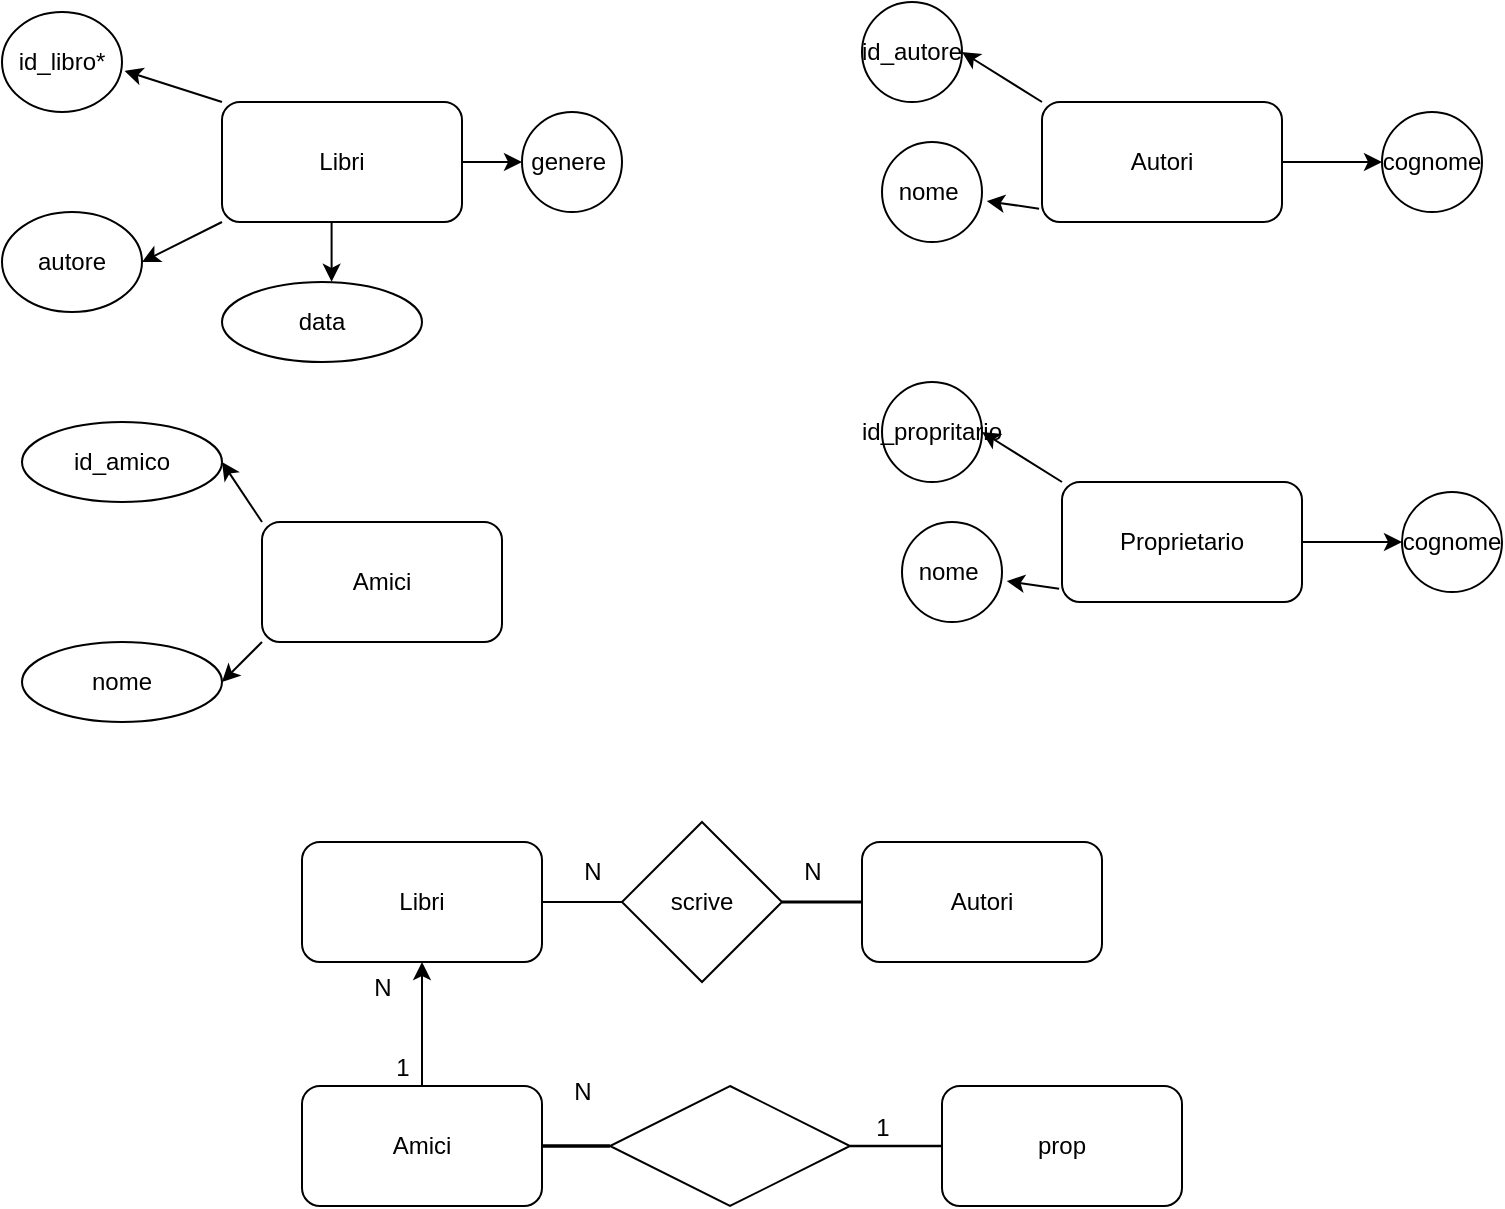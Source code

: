 <mxfile version="24.7.15">
  <diagram name="Pagina-1" id="rWyAsOyRDnSM5llrMw0e">
    <mxGraphModel dx="1026" dy="692" grid="1" gridSize="10" guides="1" tooltips="1" connect="1" arrows="1" fold="1" page="1" pageScale="1" pageWidth="827" pageHeight="1169" math="0" shadow="0">
      <root>
        <mxCell id="0" />
        <mxCell id="1" parent="0" />
        <mxCell id="eZCDKwDGGfWPiBwi9F2F-8" style="rounded=0;orthogonalLoop=1;jettySize=auto;html=1;exitX=0;exitY=1;exitDx=0;exitDy=0;entryX=1;entryY=0.5;entryDx=0;entryDy=0;" edge="1" parent="1" source="eZCDKwDGGfWPiBwi9F2F-1" target="eZCDKwDGGfWPiBwi9F2F-4">
          <mxGeometry relative="1" as="geometry" />
        </mxCell>
        <mxCell id="eZCDKwDGGfWPiBwi9F2F-9" style="edgeStyle=orthogonalEdgeStyle;rounded=0;orthogonalLoop=1;jettySize=auto;html=1;exitX=1;exitY=0.5;exitDx=0;exitDy=0;entryX=0;entryY=0.5;entryDx=0;entryDy=0;" edge="1" parent="1" source="eZCDKwDGGfWPiBwi9F2F-1" target="eZCDKwDGGfWPiBwi9F2F-5">
          <mxGeometry relative="1" as="geometry" />
        </mxCell>
        <mxCell id="eZCDKwDGGfWPiBwi9F2F-1" value="Libri" style="rounded=1;whiteSpace=wrap;html=1;" vertex="1" parent="1">
          <mxGeometry x="160" y="140" width="120" height="60" as="geometry" />
        </mxCell>
        <mxCell id="eZCDKwDGGfWPiBwi9F2F-2" value="id_libro*" style="ellipse;whiteSpace=wrap;html=1;" vertex="1" parent="1">
          <mxGeometry x="50" y="95" width="60" height="50" as="geometry" />
        </mxCell>
        <mxCell id="eZCDKwDGGfWPiBwi9F2F-4" value="autore" style="ellipse;whiteSpace=wrap;html=1;" vertex="1" parent="1">
          <mxGeometry x="50" y="195" width="70" height="50" as="geometry" />
        </mxCell>
        <mxCell id="eZCDKwDGGfWPiBwi9F2F-5" value="genere&amp;nbsp;" style="ellipse;whiteSpace=wrap;html=1;" vertex="1" parent="1">
          <mxGeometry x="310" y="145" width="50" height="50" as="geometry" />
        </mxCell>
        <mxCell id="eZCDKwDGGfWPiBwi9F2F-6" style="rounded=0;orthogonalLoop=1;jettySize=auto;html=1;exitX=0;exitY=0;exitDx=0;exitDy=0;entryX=1.022;entryY=0.589;entryDx=0;entryDy=0;entryPerimeter=0;" edge="1" parent="1" source="eZCDKwDGGfWPiBwi9F2F-1" target="eZCDKwDGGfWPiBwi9F2F-2">
          <mxGeometry relative="1" as="geometry" />
        </mxCell>
        <mxCell id="eZCDKwDGGfWPiBwi9F2F-16" style="rounded=0;orthogonalLoop=1;jettySize=auto;html=1;exitX=0;exitY=0;exitDx=0;exitDy=0;entryX=1;entryY=0.5;entryDx=0;entryDy=0;" edge="1" parent="1" source="eZCDKwDGGfWPiBwi9F2F-10" target="eZCDKwDGGfWPiBwi9F2F-15">
          <mxGeometry relative="1" as="geometry" />
        </mxCell>
        <mxCell id="eZCDKwDGGfWPiBwi9F2F-18" style="edgeStyle=orthogonalEdgeStyle;rounded=0;orthogonalLoop=1;jettySize=auto;html=1;exitX=1;exitY=0.5;exitDx=0;exitDy=0;" edge="1" parent="1" source="eZCDKwDGGfWPiBwi9F2F-10" target="eZCDKwDGGfWPiBwi9F2F-13">
          <mxGeometry relative="1" as="geometry" />
        </mxCell>
        <mxCell id="eZCDKwDGGfWPiBwi9F2F-10" value="Autori" style="rounded=1;whiteSpace=wrap;html=1;" vertex="1" parent="1">
          <mxGeometry x="570" y="140" width="120" height="60" as="geometry" />
        </mxCell>
        <mxCell id="eZCDKwDGGfWPiBwi9F2F-13" value="cognome" style="ellipse;whiteSpace=wrap;html=1;" vertex="1" parent="1">
          <mxGeometry x="740" y="145" width="50" height="50" as="geometry" />
        </mxCell>
        <mxCell id="eZCDKwDGGfWPiBwi9F2F-14" value="nome&amp;nbsp;" style="ellipse;whiteSpace=wrap;html=1;" vertex="1" parent="1">
          <mxGeometry x="490" y="160" width="50" height="50" as="geometry" />
        </mxCell>
        <mxCell id="eZCDKwDGGfWPiBwi9F2F-15" value="id_autore" style="ellipse;whiteSpace=wrap;html=1;" vertex="1" parent="1">
          <mxGeometry x="480" y="90" width="50" height="50" as="geometry" />
        </mxCell>
        <mxCell id="eZCDKwDGGfWPiBwi9F2F-17" style="rounded=0;orthogonalLoop=1;jettySize=auto;html=1;exitX=-0.012;exitY=0.889;exitDx=0;exitDy=0;entryX=1.047;entryY=0.591;entryDx=0;entryDy=0;entryPerimeter=0;exitPerimeter=0;" edge="1" parent="1" source="eZCDKwDGGfWPiBwi9F2F-10" target="eZCDKwDGGfWPiBwi9F2F-14">
          <mxGeometry relative="1" as="geometry" />
        </mxCell>
        <mxCell id="eZCDKwDGGfWPiBwi9F2F-23" style="rounded=0;orthogonalLoop=1;jettySize=auto;html=1;exitX=0;exitY=0;exitDx=0;exitDy=0;entryX=1;entryY=0.5;entryDx=0;entryDy=0;" edge="1" parent="1" source="eZCDKwDGGfWPiBwi9F2F-20" target="eZCDKwDGGfWPiBwi9F2F-22">
          <mxGeometry relative="1" as="geometry" />
        </mxCell>
        <mxCell id="eZCDKwDGGfWPiBwi9F2F-26" style="rounded=0;orthogonalLoop=1;jettySize=auto;html=1;exitX=0;exitY=1;exitDx=0;exitDy=0;entryX=1;entryY=0.5;entryDx=0;entryDy=0;" edge="1" parent="1" source="eZCDKwDGGfWPiBwi9F2F-20" target="eZCDKwDGGfWPiBwi9F2F-24">
          <mxGeometry relative="1" as="geometry" />
        </mxCell>
        <mxCell id="eZCDKwDGGfWPiBwi9F2F-20" value="Amici" style="rounded=1;whiteSpace=wrap;html=1;" vertex="1" parent="1">
          <mxGeometry x="180" y="350" width="120" height="60" as="geometry" />
        </mxCell>
        <mxCell id="eZCDKwDGGfWPiBwi9F2F-22" value="id_amico" style="ellipse;whiteSpace=wrap;html=1;align=center;" vertex="1" parent="1">
          <mxGeometry x="60" y="300" width="100" height="40" as="geometry" />
        </mxCell>
        <mxCell id="eZCDKwDGGfWPiBwi9F2F-24" value="nome" style="ellipse;whiteSpace=wrap;html=1;align=center;" vertex="1" parent="1">
          <mxGeometry x="60" y="410" width="100" height="40" as="geometry" />
        </mxCell>
        <mxCell id="eZCDKwDGGfWPiBwi9F2F-29" value="data" style="ellipse;whiteSpace=wrap;html=1;align=center;" vertex="1" parent="1">
          <mxGeometry x="160" y="230" width="100" height="40" as="geometry" />
        </mxCell>
        <mxCell id="eZCDKwDGGfWPiBwi9F2F-30" style="edgeStyle=orthogonalEdgeStyle;rounded=0;orthogonalLoop=1;jettySize=auto;html=1;exitX=0.5;exitY=1;exitDx=0;exitDy=0;entryX=0.548;entryY=-0.003;entryDx=0;entryDy=0;entryPerimeter=0;" edge="1" parent="1" source="eZCDKwDGGfWPiBwi9F2F-1" target="eZCDKwDGGfWPiBwi9F2F-29">
          <mxGeometry relative="1" as="geometry" />
        </mxCell>
        <mxCell id="eZCDKwDGGfWPiBwi9F2F-38" style="edgeStyle=orthogonalEdgeStyle;rounded=0;orthogonalLoop=1;jettySize=auto;html=1;exitX=1;exitY=0.5;exitDx=0;exitDy=0;entryX=0;entryY=0.5;entryDx=0;entryDy=0;shape=link;width=0;" edge="1" parent="1" source="eZCDKwDGGfWPiBwi9F2F-31" target="eZCDKwDGGfWPiBwi9F2F-37">
          <mxGeometry relative="1" as="geometry" />
        </mxCell>
        <mxCell id="eZCDKwDGGfWPiBwi9F2F-31" value="Libri" style="rounded=1;whiteSpace=wrap;html=1;" vertex="1" parent="1">
          <mxGeometry x="200" y="510" width="120" height="60" as="geometry" />
        </mxCell>
        <mxCell id="eZCDKwDGGfWPiBwi9F2F-32" value="Autori" style="rounded=1;whiteSpace=wrap;html=1;" vertex="1" parent="1">
          <mxGeometry x="480" y="510" width="120" height="60" as="geometry" />
        </mxCell>
        <mxCell id="eZCDKwDGGfWPiBwi9F2F-34" value="N" style="text;html=1;align=center;verticalAlign=middle;resizable=0;points=[];autosize=1;strokeColor=none;fillColor=none;" vertex="1" parent="1">
          <mxGeometry x="330" y="510" width="30" height="30" as="geometry" />
        </mxCell>
        <mxCell id="eZCDKwDGGfWPiBwi9F2F-35" value="N" style="text;html=1;align=center;verticalAlign=middle;resizable=0;points=[];autosize=1;strokeColor=none;fillColor=none;" vertex="1" parent="1">
          <mxGeometry x="440" y="510" width="30" height="30" as="geometry" />
        </mxCell>
        <mxCell id="eZCDKwDGGfWPiBwi9F2F-40" style="edgeStyle=orthogonalEdgeStyle;rounded=0;orthogonalLoop=1;jettySize=auto;html=1;exitX=1;exitY=0.5;exitDx=0;exitDy=0;entryX=0;entryY=0.5;entryDx=0;entryDy=0;shape=link;width=0.556;" edge="1" parent="1" source="eZCDKwDGGfWPiBwi9F2F-37" target="eZCDKwDGGfWPiBwi9F2F-32">
          <mxGeometry relative="1" as="geometry" />
        </mxCell>
        <mxCell id="eZCDKwDGGfWPiBwi9F2F-37" value="scrive" style="rhombus;whiteSpace=wrap;html=1;" vertex="1" parent="1">
          <mxGeometry x="360" y="500" width="80" height="80" as="geometry" />
        </mxCell>
        <mxCell id="eZCDKwDGGfWPiBwi9F2F-41" style="rounded=0;orthogonalLoop=1;jettySize=auto;html=1;exitX=0;exitY=0;exitDx=0;exitDy=0;entryX=1;entryY=0.5;entryDx=0;entryDy=0;" edge="1" parent="1" source="eZCDKwDGGfWPiBwi9F2F-43" target="eZCDKwDGGfWPiBwi9F2F-46">
          <mxGeometry relative="1" as="geometry" />
        </mxCell>
        <mxCell id="eZCDKwDGGfWPiBwi9F2F-42" style="edgeStyle=orthogonalEdgeStyle;rounded=0;orthogonalLoop=1;jettySize=auto;html=1;exitX=1;exitY=0.5;exitDx=0;exitDy=0;" edge="1" parent="1" source="eZCDKwDGGfWPiBwi9F2F-43" target="eZCDKwDGGfWPiBwi9F2F-44">
          <mxGeometry relative="1" as="geometry" />
        </mxCell>
        <mxCell id="eZCDKwDGGfWPiBwi9F2F-43" value="Proprietario" style="rounded=1;whiteSpace=wrap;html=1;" vertex="1" parent="1">
          <mxGeometry x="580" y="330" width="120" height="60" as="geometry" />
        </mxCell>
        <mxCell id="eZCDKwDGGfWPiBwi9F2F-44" value="cognome" style="ellipse;whiteSpace=wrap;html=1;" vertex="1" parent="1">
          <mxGeometry x="750" y="335" width="50" height="50" as="geometry" />
        </mxCell>
        <mxCell id="eZCDKwDGGfWPiBwi9F2F-45" value="nome&amp;nbsp;" style="ellipse;whiteSpace=wrap;html=1;" vertex="1" parent="1">
          <mxGeometry x="500" y="350" width="50" height="50" as="geometry" />
        </mxCell>
        <mxCell id="eZCDKwDGGfWPiBwi9F2F-46" value="id_propritario" style="ellipse;whiteSpace=wrap;html=1;" vertex="1" parent="1">
          <mxGeometry x="490" y="280" width="50" height="50" as="geometry" />
        </mxCell>
        <mxCell id="eZCDKwDGGfWPiBwi9F2F-47" style="rounded=0;orthogonalLoop=1;jettySize=auto;html=1;exitX=-0.012;exitY=0.889;exitDx=0;exitDy=0;entryX=1.047;entryY=0.591;entryDx=0;entryDy=0;entryPerimeter=0;exitPerimeter=0;" edge="1" parent="1" source="eZCDKwDGGfWPiBwi9F2F-43" target="eZCDKwDGGfWPiBwi9F2F-45">
          <mxGeometry relative="1" as="geometry" />
        </mxCell>
        <mxCell id="eZCDKwDGGfWPiBwi9F2F-48" value="prop" style="rounded=1;whiteSpace=wrap;html=1;" vertex="1" parent="1">
          <mxGeometry x="520" y="632" width="120" height="60" as="geometry" />
        </mxCell>
        <mxCell id="eZCDKwDGGfWPiBwi9F2F-55" style="edgeStyle=orthogonalEdgeStyle;rounded=0;orthogonalLoop=1;jettySize=auto;html=1;exitX=1;exitY=0.5;exitDx=0;exitDy=0;entryX=0;entryY=0.5;entryDx=0;entryDy=0;shape=link;width=0.857;" edge="1" parent="1" source="eZCDKwDGGfWPiBwi9F2F-49" target="eZCDKwDGGfWPiBwi9F2F-52">
          <mxGeometry relative="1" as="geometry" />
        </mxCell>
        <mxCell id="eZCDKwDGGfWPiBwi9F2F-57" style="edgeStyle=orthogonalEdgeStyle;rounded=0;orthogonalLoop=1;jettySize=auto;html=1;exitX=0.5;exitY=0;exitDx=0;exitDy=0;entryX=0.5;entryY=1;entryDx=0;entryDy=0;" edge="1" parent="1" source="eZCDKwDGGfWPiBwi9F2F-49" target="eZCDKwDGGfWPiBwi9F2F-31">
          <mxGeometry relative="1" as="geometry" />
        </mxCell>
        <mxCell id="eZCDKwDGGfWPiBwi9F2F-49" value="Amici" style="rounded=1;whiteSpace=wrap;html=1;" vertex="1" parent="1">
          <mxGeometry x="200" y="632" width="120" height="60" as="geometry" />
        </mxCell>
        <mxCell id="eZCDKwDGGfWPiBwi9F2F-54" style="edgeStyle=orthogonalEdgeStyle;rounded=0;orthogonalLoop=1;jettySize=auto;html=1;exitX=1;exitY=0.5;exitDx=0;exitDy=0;entryX=0;entryY=0.5;entryDx=0;entryDy=0;shape=link;width=-0.286;" edge="1" parent="1" source="eZCDKwDGGfWPiBwi9F2F-52" target="eZCDKwDGGfWPiBwi9F2F-48">
          <mxGeometry relative="1" as="geometry" />
        </mxCell>
        <mxCell id="eZCDKwDGGfWPiBwi9F2F-52" value="" style="shape=rhombus;perimeter=rhombusPerimeter;whiteSpace=wrap;html=1;align=center;" vertex="1" parent="1">
          <mxGeometry x="354" y="632" width="120" height="60" as="geometry" />
        </mxCell>
        <mxCell id="eZCDKwDGGfWPiBwi9F2F-56" value="N" style="text;html=1;align=center;verticalAlign=middle;resizable=0;points=[];autosize=1;strokeColor=none;fillColor=none;" vertex="1" parent="1">
          <mxGeometry x="325" y="620" width="30" height="30" as="geometry" />
        </mxCell>
        <mxCell id="eZCDKwDGGfWPiBwi9F2F-58" value="1" style="text;html=1;align=center;verticalAlign=middle;resizable=0;points=[];autosize=1;strokeColor=none;fillColor=none;" vertex="1" parent="1">
          <mxGeometry x="235" y="608" width="30" height="30" as="geometry" />
        </mxCell>
        <mxCell id="eZCDKwDGGfWPiBwi9F2F-59" value="N" style="text;html=1;align=center;verticalAlign=middle;resizable=0;points=[];autosize=1;strokeColor=none;fillColor=none;" vertex="1" parent="1">
          <mxGeometry x="225" y="568" width="30" height="30" as="geometry" />
        </mxCell>
        <mxCell id="eZCDKwDGGfWPiBwi9F2F-60" value="1" style="text;html=1;align=center;verticalAlign=middle;resizable=0;points=[];autosize=1;strokeColor=none;fillColor=none;" vertex="1" parent="1">
          <mxGeometry x="475" y="638" width="30" height="30" as="geometry" />
        </mxCell>
      </root>
    </mxGraphModel>
  </diagram>
</mxfile>
